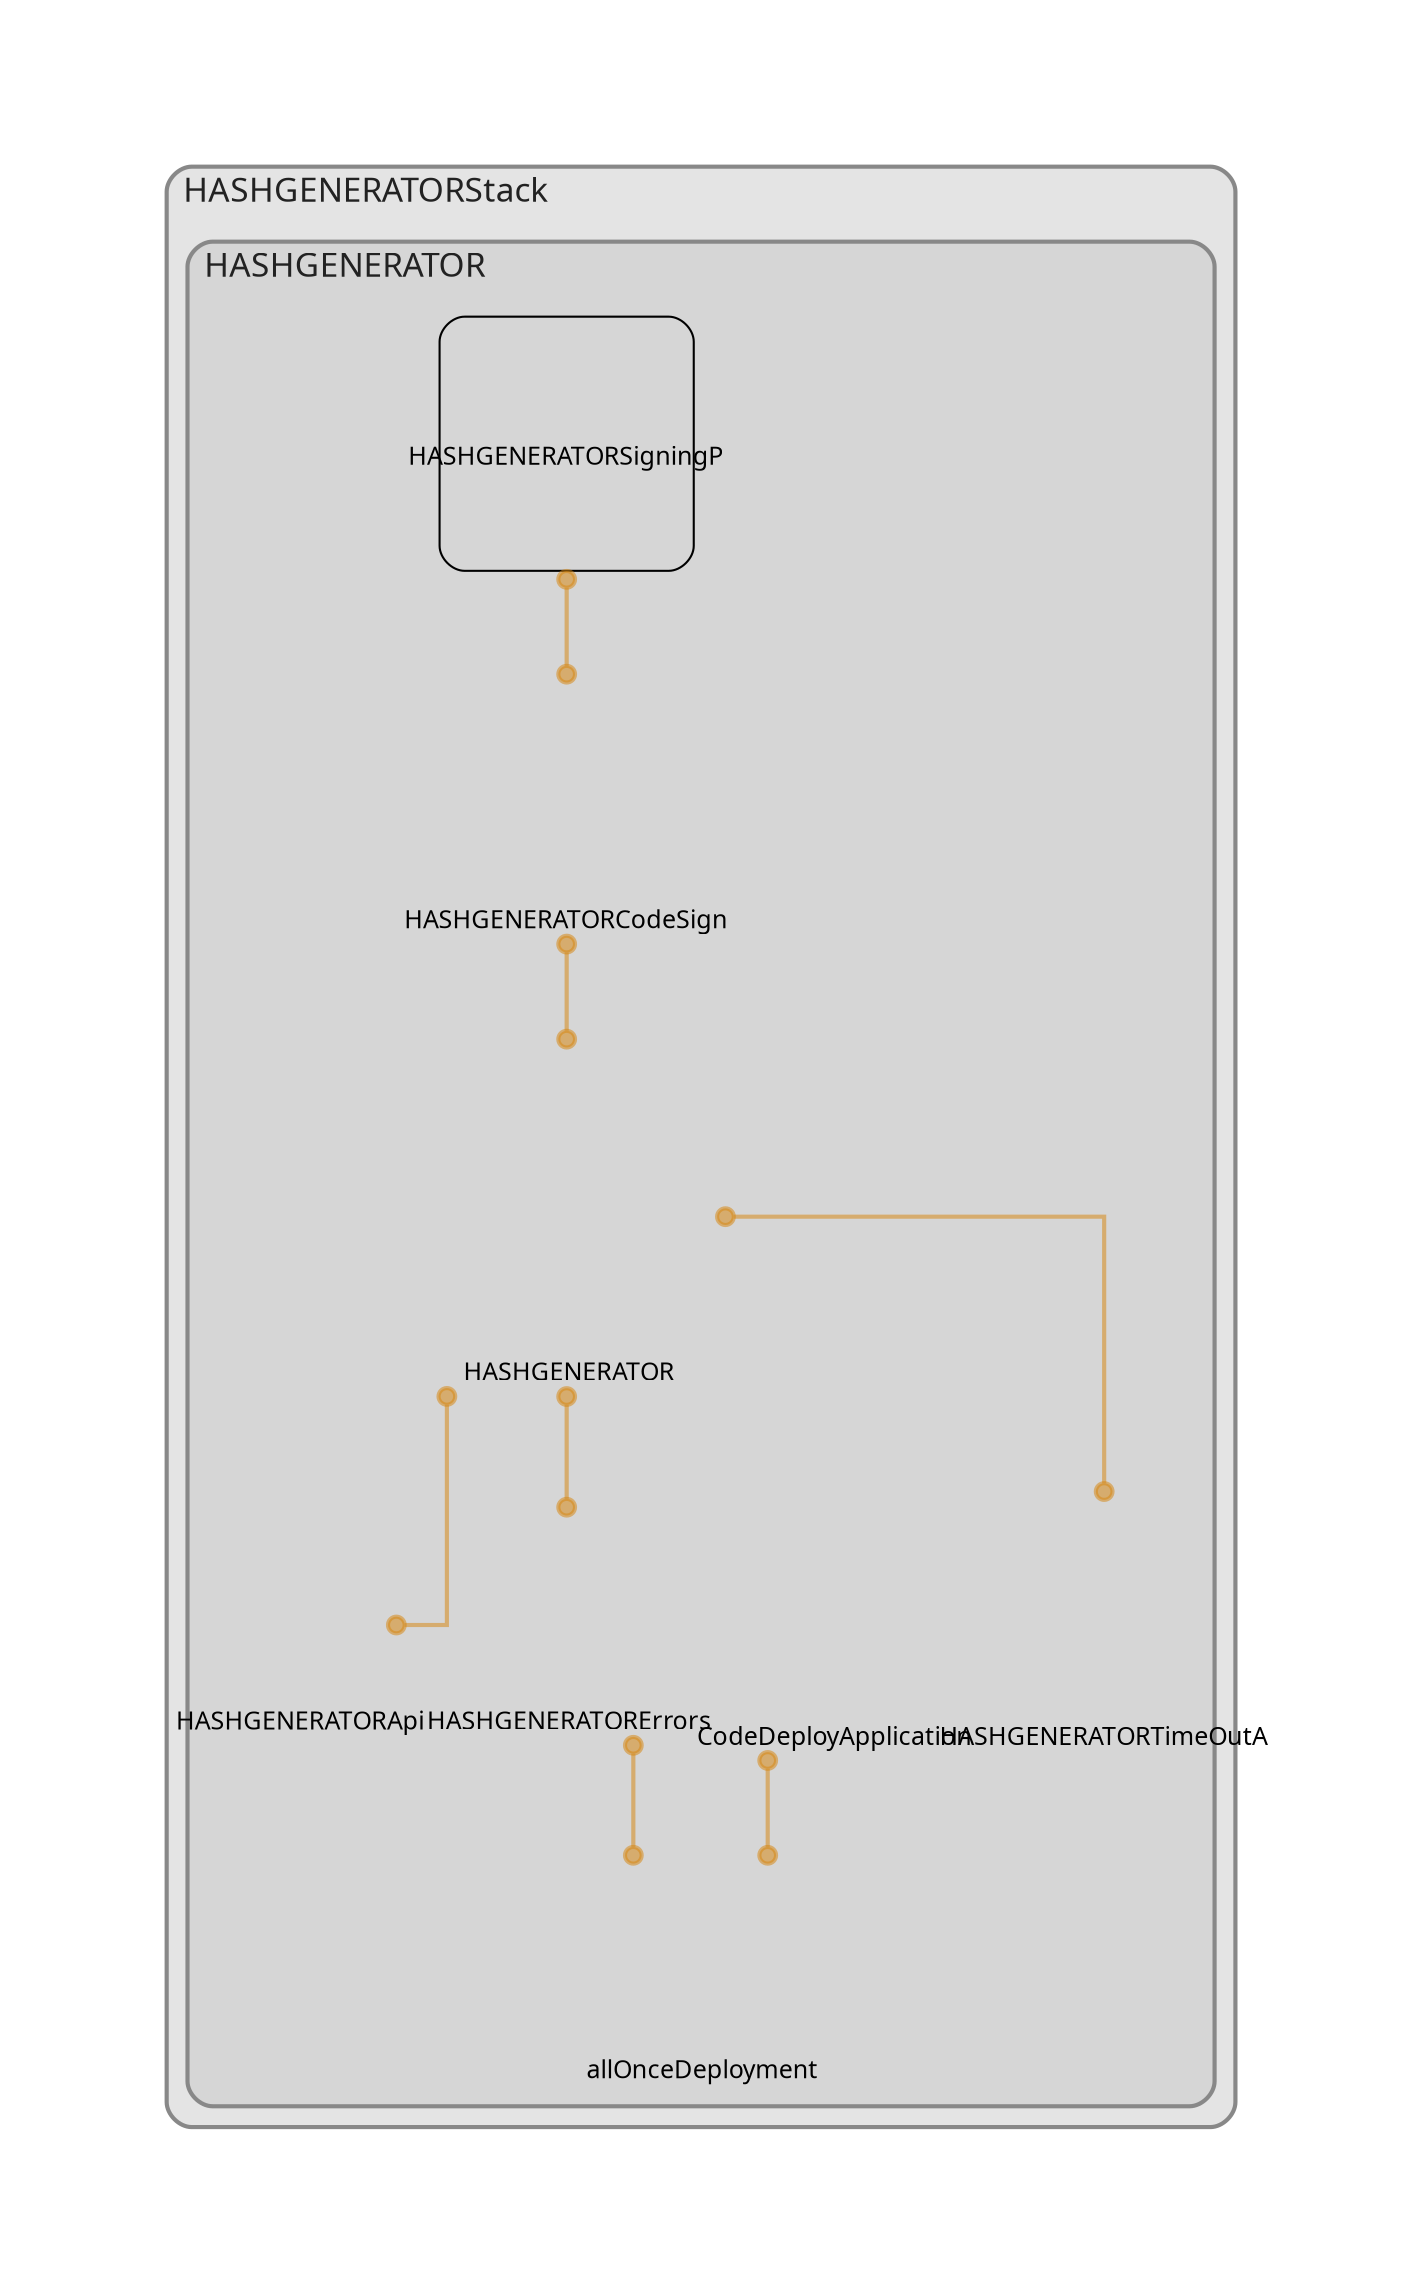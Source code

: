 digraph "Diagram" {
  splines = "ortho";
  pad = "1.0";
  nodesep = "0.60";
  ranksep = "0.75";
  fontname = "Sans-Serif";
  fontsize = "15";
  dpi = "200";
  rankdir = "BT";
  compound = "true";
  fontcolor = "#222222";
  edge [
    color = "#D5871488",
    penwidth = 2,
    arrowhead = "dot",
    arrowtail = "dot",
  ];
  node [
    shape = "box",
    style = "rounded",
    fixedsize = true,
    width = 1.7,
    height = 1.7,
    labelloc = "c",
    imagescale = true,
    fontname = "Sans-Serif",
    fontsize = 8,
    margin = 8,
  ];
  subgraph "HASHGENERATORStack" {
    subgraph "cluster-SubGraph.HASHGENERATORStack" {
      graph [
        label = "HASHGENERATORStack",
        labelloc = "b",
        labeljust = "l",
        margin = "10",
        fontsize = "16",
        penwidth = "2",
        pencolor = "#888888",
        style = "filled,rounded",
        fillcolor = "#e4e4e4",
      ];
      subgraph "cluster-SubGraph.HASHGENERATOR" {
        graph [
          label = "HASHGENERATOR",
          labelloc = "b",
          labeljust = "l",
          margin = "10",
          fontsize = "16",
          penwidth = "2",
          pencolor = "#888888",
          style = "filled,rounded",
          fillcolor = "#d6d6d6",
        ];
        "HASHGENERATORStack/HASHGENERATOR/HASHGENERATORSigningProfile" [
          label = "\nHASHGENERATORSigningP",
          fontsize = 12,
        ];
        "HASHGENERATORStack/HASHGENERATOR/HASHGENERATORCodeSigningConfig" [
          label = "\nHASHGENERATORCodeSign",
          fontsize = 12,
          image = "C:\Users\RSP-L90410-T-10\AppData\Roaming\npm\node_modules\cdk-dia\icons\aws\Service\Arch_Compute\64\Arch_AWS-Lambda_64@5x.png",
          imagescale = "true",
          imagepos = "tc",
          penwidth = "0",
          shape = "node",
          fixedsize = "true",
          labelloc = "b",
          width = 1.2,
          height = 1.682,
        ];
        "HASHGENERATORStack/HASHGENERATOR/HASHGENERATOR" [
          label = " HASHGENERATOR",
          fontsize = 12,
          image = "C:\Users\RSP-L90410-T-10\AppData\Roaming\npm\node_modules\cdk-dia\icons\aws\Service\Arch_Compute\64\Arch_AWS-Lambda_64@5x.png",
          imagescale = "true",
          imagepos = "tc",
          penwidth = "0",
          shape = "node",
          fixedsize = "true",
          labelloc = "b",
          width = 2,
          height = 2.266,
        ];
        "HASHGENERATORStack/HASHGENERATOR/HASHGENERATORTimeOutAlarm" [
          label = "\nHASHGENERATORTimeOutA",
          fontsize = 12,
          image = "C:\Users\RSP-L90410-T-10\AppData\Roaming\npm\node_modules\cdk-dia\icons\aws\Service\Arch_Management-Governance\64\Arch_Amazon-CloudWatch_64@5x.png",
          imagescale = "true",
          imagepos = "tc",
          penwidth = "0",
          shape = "node",
          fixedsize = "true",
          labelloc = "b",
          width = 1.2,
          height = 1.682,
        ];
        "HASHGENERATORStack/HASHGENERATOR/HASHGENERATORErrors" [
          label = " HASHGENERATORErrors",
          fontsize = 12,
          image = "C:\Users\RSP-L90410-T-10\AppData\Roaming\npm\node_modules\cdk-dia\icons\aws\Service\Arch_Management-Governance\64\Arch_Amazon-CloudWatch_64@5x.png",
          imagescale = "true",
          imagepos = "tc",
          penwidth = "0",
          shape = "node",
          fixedsize = "true",
          labelloc = "b",
          width = 1.2,
          height = 1.466,
        ];
        "HASHGENERATORStack/HASHGENERATOR/CodeDeployApplication" [
          label = "\nCodeDeployApplication",
          fontsize = 12,
          image = "C:\Users\RSP-L90410-T-10\AppData\Roaming\npm\node_modules\cdk-dia\icons\aws\Service\Arch_Developer- Tools\64\Arch_AWS-CodeDeploy_64@5x.png",
          imagescale = "true",
          imagepos = "tc",
          penwidth = "0",
          shape = "node",
          fixedsize = "true",
          labelloc = "b",
          width = 1.2,
          height = 1.682,
        ];
        "HASHGENERATORStack/HASHGENERATOR/allOnceDeployment" [
          label = " allOnceDeployment",
          fontsize = 12,
          image = "C:\Users\RSP-L90410-T-10\AppData\Roaming\npm\node_modules\cdk-dia\icons\aws\Service\Arch_Developer- Tools\64\Arch_AWS-CodeDeploy_64@5x.png",
          imagescale = "true",
          imagepos = "tc",
          penwidth = "0",
          shape = "node",
          fixedsize = "true",
          labelloc = "b",
          width = 1.2,
          height = 1.466,
        ];
        "HASHGENERATORStack/HASHGENERATOR/HASHGENERATORApi" [
          label = " HASHGENERATORApi",
          fontsize = 12,
          image = "C:\Users\RSP-L90410-T-10\AppData\Roaming\npm\node_modules\cdk-dia\icons\aws\Service\Arch_Networking-Content\64\Arch_Amazon-API-Gateway_64@5x.png",
          imagescale = "true",
          imagepos = "tc",
          penwidth = "0",
          shape = "node",
          fixedsize = "true",
          labelloc = "b",
          width = 1.2,
          height = 1.466,
        ];
      }
    }
  }
  "HASHGENERATORStack/HASHGENERATOR/HASHGENERATORCodeSigningConfig" -> "HASHGENERATORStack/HASHGENERATOR/HASHGENERATORSigningProfile" [
    dir = "both",
  ];
  "HASHGENERATORStack/HASHGENERATOR/HASHGENERATOR" -> "HASHGENERATORStack/HASHGENERATOR/HASHGENERATORCodeSigningConfig" [
    dir = "both",
  ];
  "HASHGENERATORStack/HASHGENERATOR/HASHGENERATORTimeOutAlarm" -> "HASHGENERATORStack/HASHGENERATOR/HASHGENERATOR" [
    dir = "both",
  ];
  "HASHGENERATORStack/HASHGENERATOR/HASHGENERATORErrors" -> "HASHGENERATORStack/HASHGENERATOR/HASHGENERATOR" [
    dir = "both",
  ];
  "HASHGENERATORStack/HASHGENERATOR/allOnceDeployment" -> "HASHGENERATORStack/HASHGENERATOR/HASHGENERATORErrors" [
    dir = "both",
  ];
  "HASHGENERATORStack/HASHGENERATOR/allOnceDeployment" -> "HASHGENERATORStack/HASHGENERATOR/CodeDeployApplication" [
    dir = "both",
  ];
  "HASHGENERATORStack/HASHGENERATOR/HASHGENERATORApi" -> "HASHGENERATORStack/HASHGENERATOR/HASHGENERATOR" [
    dir = "both",
  ];
}